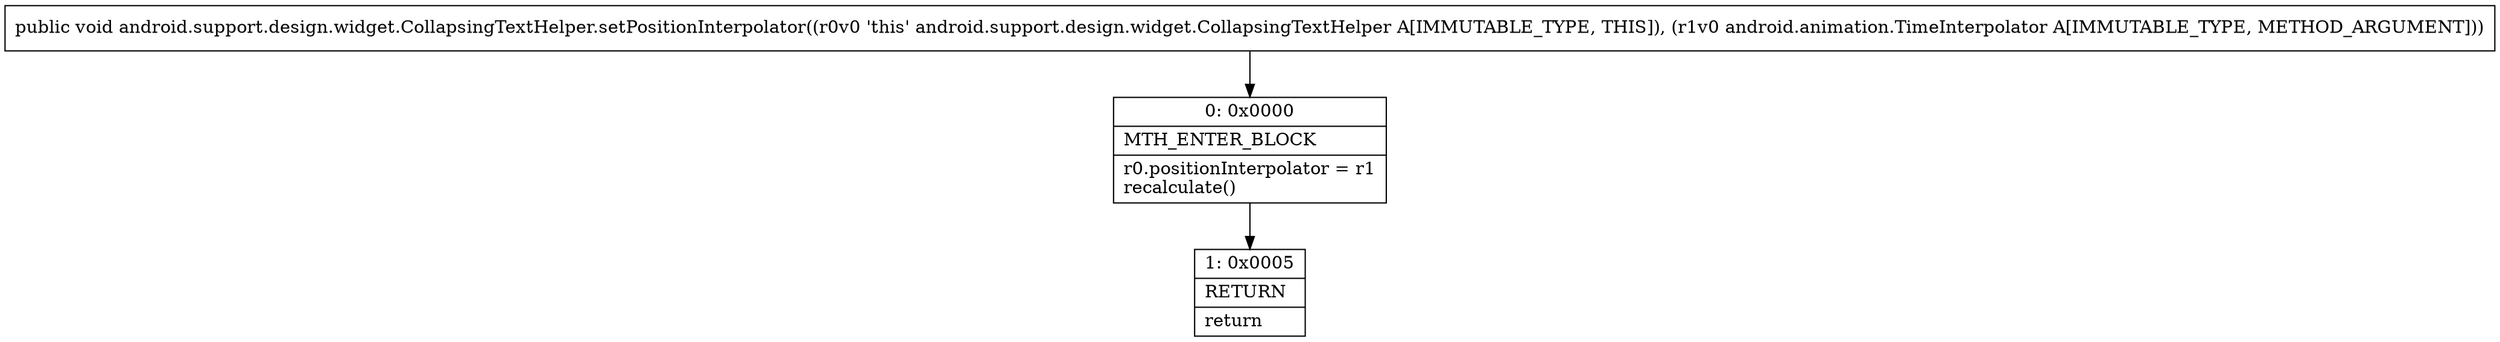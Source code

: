 digraph "CFG forandroid.support.design.widget.CollapsingTextHelper.setPositionInterpolator(Landroid\/animation\/TimeInterpolator;)V" {
Node_0 [shape=record,label="{0\:\ 0x0000|MTH_ENTER_BLOCK\l|r0.positionInterpolator = r1\lrecalculate()\l}"];
Node_1 [shape=record,label="{1\:\ 0x0005|RETURN\l|return\l}"];
MethodNode[shape=record,label="{public void android.support.design.widget.CollapsingTextHelper.setPositionInterpolator((r0v0 'this' android.support.design.widget.CollapsingTextHelper A[IMMUTABLE_TYPE, THIS]), (r1v0 android.animation.TimeInterpolator A[IMMUTABLE_TYPE, METHOD_ARGUMENT])) }"];
MethodNode -> Node_0;
Node_0 -> Node_1;
}


